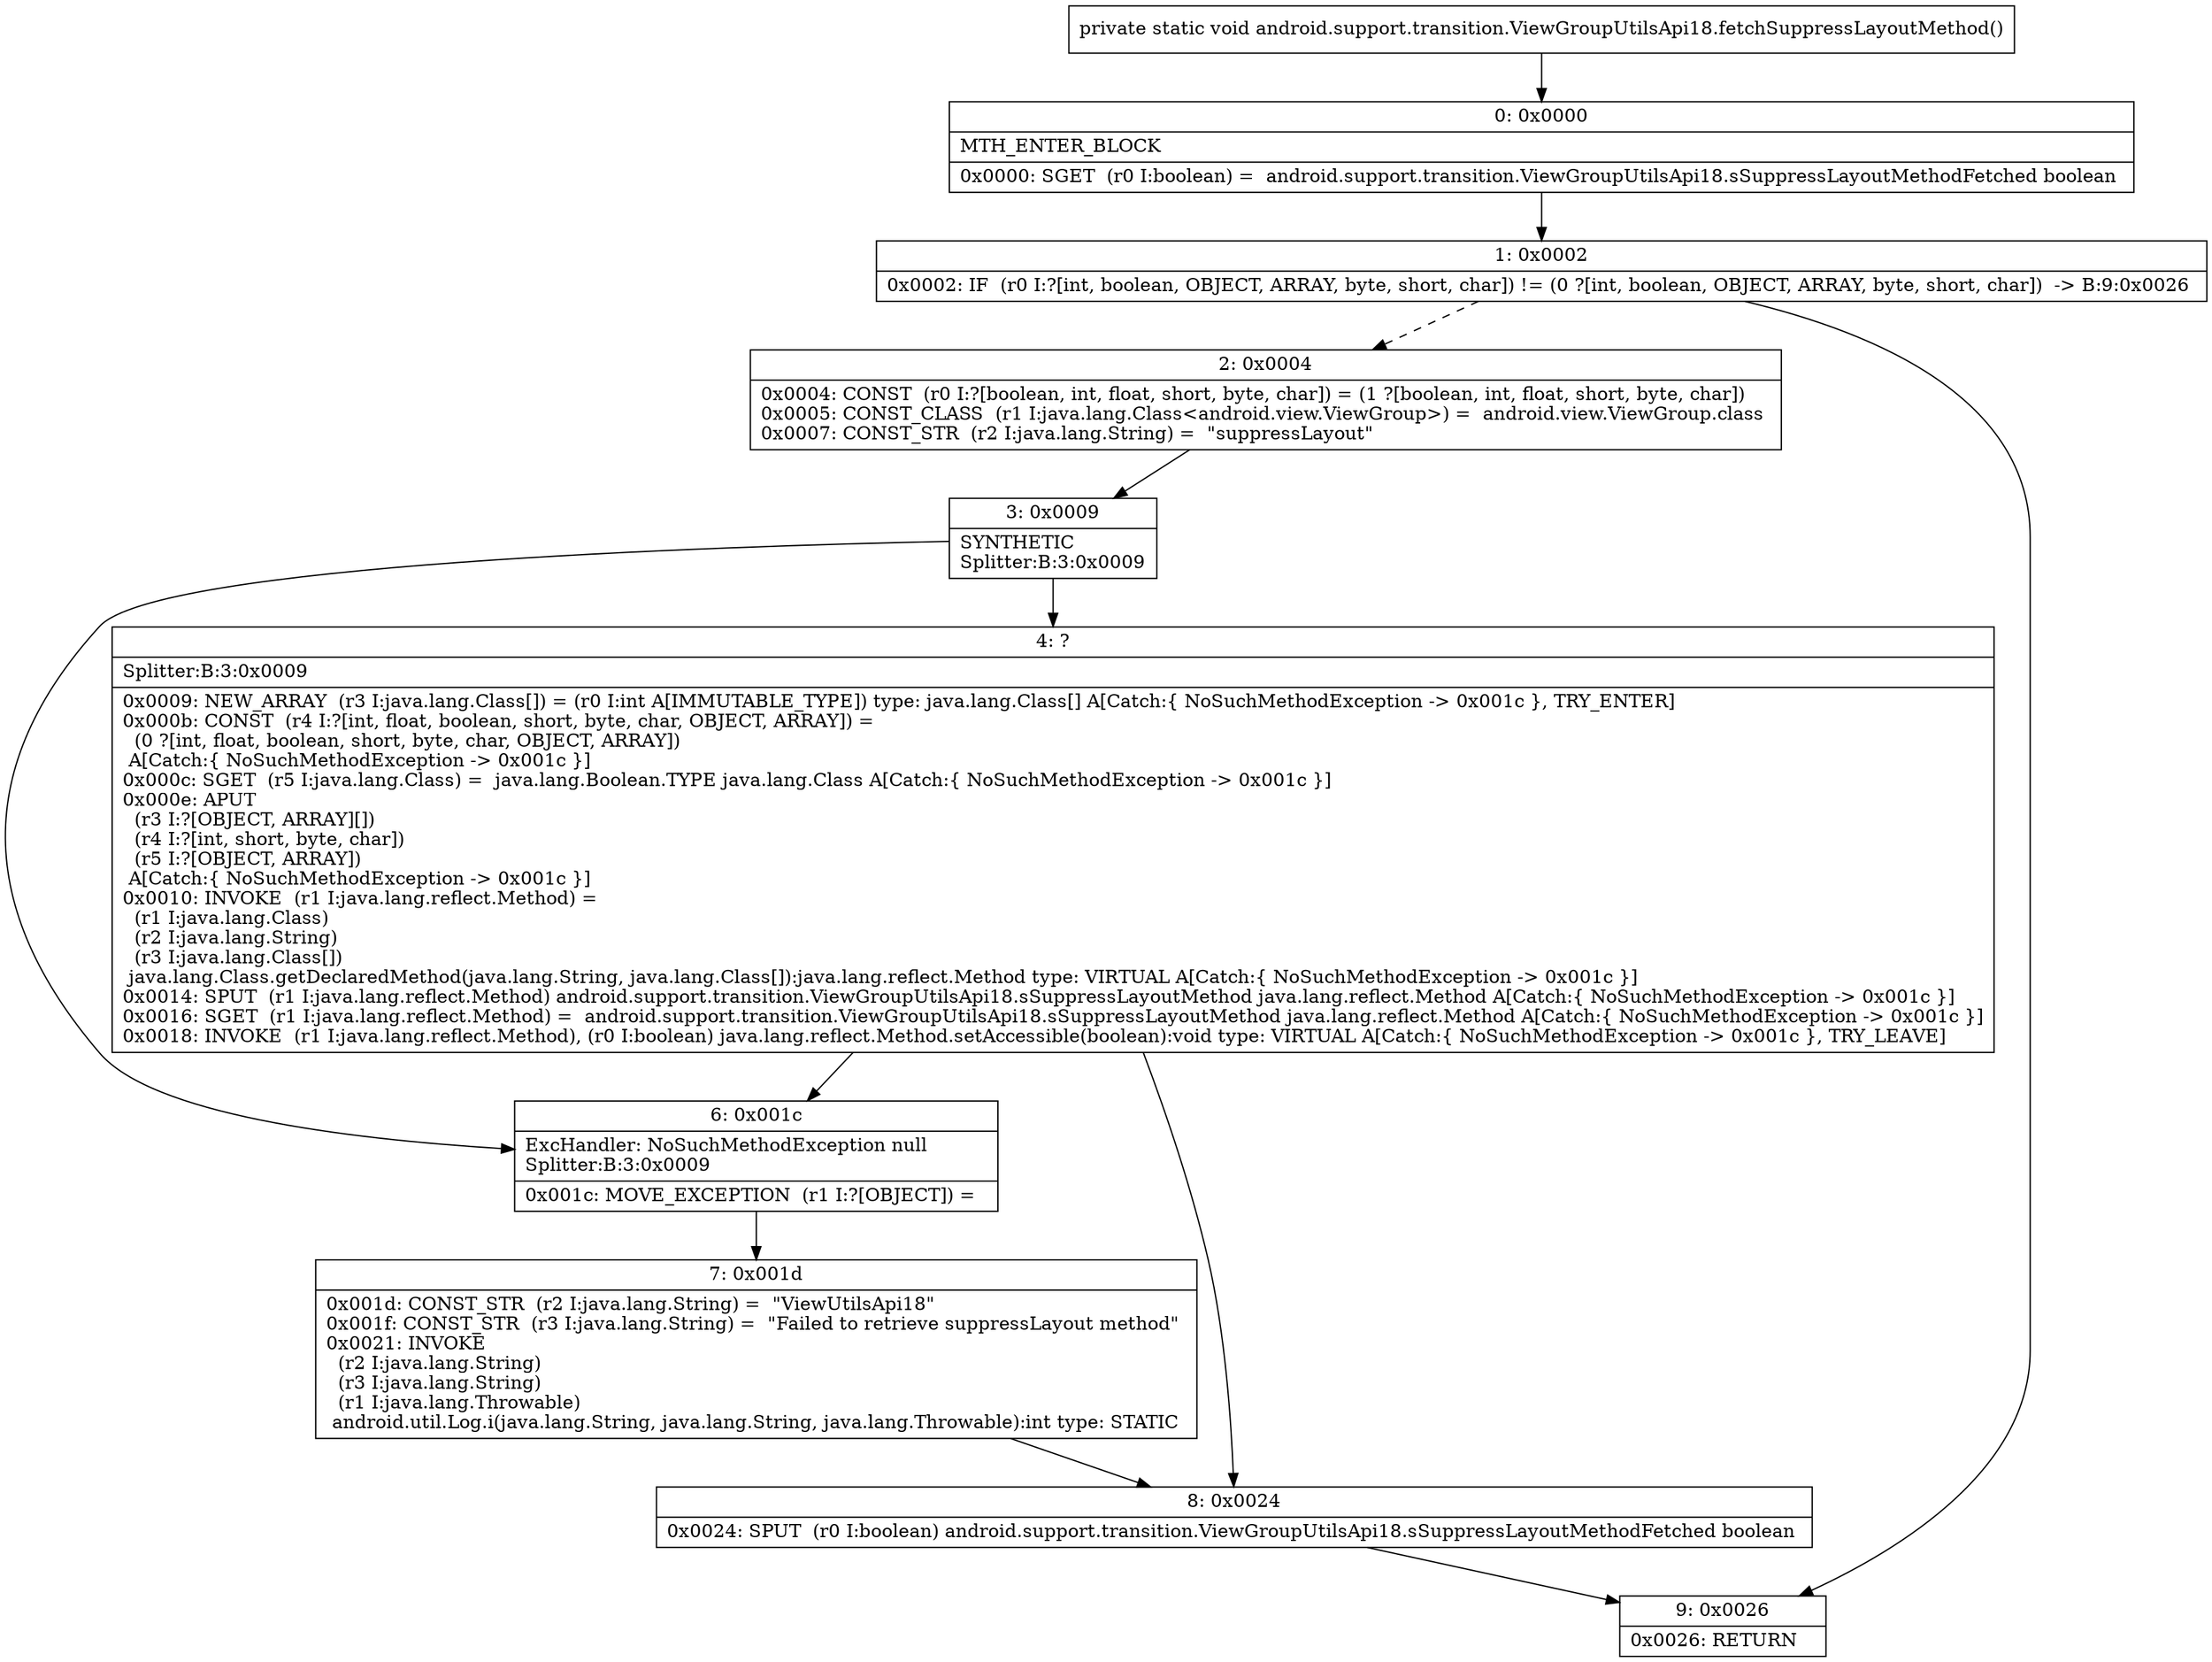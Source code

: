 digraph "CFG forandroid.support.transition.ViewGroupUtilsApi18.fetchSuppressLayoutMethod()V" {
Node_0 [shape=record,label="{0\:\ 0x0000|MTH_ENTER_BLOCK\l|0x0000: SGET  (r0 I:boolean) =  android.support.transition.ViewGroupUtilsApi18.sSuppressLayoutMethodFetched boolean \l}"];
Node_1 [shape=record,label="{1\:\ 0x0002|0x0002: IF  (r0 I:?[int, boolean, OBJECT, ARRAY, byte, short, char]) != (0 ?[int, boolean, OBJECT, ARRAY, byte, short, char])  \-\> B:9:0x0026 \l}"];
Node_2 [shape=record,label="{2\:\ 0x0004|0x0004: CONST  (r0 I:?[boolean, int, float, short, byte, char]) = (1 ?[boolean, int, float, short, byte, char]) \l0x0005: CONST_CLASS  (r1 I:java.lang.Class\<android.view.ViewGroup\>) =  android.view.ViewGroup.class \l0x0007: CONST_STR  (r2 I:java.lang.String) =  \"suppressLayout\" \l}"];
Node_3 [shape=record,label="{3\:\ 0x0009|SYNTHETIC\lSplitter:B:3:0x0009\l}"];
Node_4 [shape=record,label="{4\:\ ?|Splitter:B:3:0x0009\l|0x0009: NEW_ARRAY  (r3 I:java.lang.Class[]) = (r0 I:int A[IMMUTABLE_TYPE]) type: java.lang.Class[] A[Catch:\{ NoSuchMethodException \-\> 0x001c \}, TRY_ENTER]\l0x000b: CONST  (r4 I:?[int, float, boolean, short, byte, char, OBJECT, ARRAY]) = \l  (0 ?[int, float, boolean, short, byte, char, OBJECT, ARRAY])\l A[Catch:\{ NoSuchMethodException \-\> 0x001c \}]\l0x000c: SGET  (r5 I:java.lang.Class) =  java.lang.Boolean.TYPE java.lang.Class A[Catch:\{ NoSuchMethodException \-\> 0x001c \}]\l0x000e: APUT  \l  (r3 I:?[OBJECT, ARRAY][])\l  (r4 I:?[int, short, byte, char])\l  (r5 I:?[OBJECT, ARRAY])\l A[Catch:\{ NoSuchMethodException \-\> 0x001c \}]\l0x0010: INVOKE  (r1 I:java.lang.reflect.Method) = \l  (r1 I:java.lang.Class)\l  (r2 I:java.lang.String)\l  (r3 I:java.lang.Class[])\l java.lang.Class.getDeclaredMethod(java.lang.String, java.lang.Class[]):java.lang.reflect.Method type: VIRTUAL A[Catch:\{ NoSuchMethodException \-\> 0x001c \}]\l0x0014: SPUT  (r1 I:java.lang.reflect.Method) android.support.transition.ViewGroupUtilsApi18.sSuppressLayoutMethod java.lang.reflect.Method A[Catch:\{ NoSuchMethodException \-\> 0x001c \}]\l0x0016: SGET  (r1 I:java.lang.reflect.Method) =  android.support.transition.ViewGroupUtilsApi18.sSuppressLayoutMethod java.lang.reflect.Method A[Catch:\{ NoSuchMethodException \-\> 0x001c \}]\l0x0018: INVOKE  (r1 I:java.lang.reflect.Method), (r0 I:boolean) java.lang.reflect.Method.setAccessible(boolean):void type: VIRTUAL A[Catch:\{ NoSuchMethodException \-\> 0x001c \}, TRY_LEAVE]\l}"];
Node_6 [shape=record,label="{6\:\ 0x001c|ExcHandler: NoSuchMethodException null\lSplitter:B:3:0x0009\l|0x001c: MOVE_EXCEPTION  (r1 I:?[OBJECT]) =  \l}"];
Node_7 [shape=record,label="{7\:\ 0x001d|0x001d: CONST_STR  (r2 I:java.lang.String) =  \"ViewUtilsApi18\" \l0x001f: CONST_STR  (r3 I:java.lang.String) =  \"Failed to retrieve suppressLayout method\" \l0x0021: INVOKE  \l  (r2 I:java.lang.String)\l  (r3 I:java.lang.String)\l  (r1 I:java.lang.Throwable)\l android.util.Log.i(java.lang.String, java.lang.String, java.lang.Throwable):int type: STATIC \l}"];
Node_8 [shape=record,label="{8\:\ 0x0024|0x0024: SPUT  (r0 I:boolean) android.support.transition.ViewGroupUtilsApi18.sSuppressLayoutMethodFetched boolean \l}"];
Node_9 [shape=record,label="{9\:\ 0x0026|0x0026: RETURN   \l}"];
MethodNode[shape=record,label="{private static void android.support.transition.ViewGroupUtilsApi18.fetchSuppressLayoutMethod() }"];
MethodNode -> Node_0;
Node_0 -> Node_1;
Node_1 -> Node_2[style=dashed];
Node_1 -> Node_9;
Node_2 -> Node_3;
Node_3 -> Node_4;
Node_3 -> Node_6;
Node_4 -> Node_6;
Node_4 -> Node_8;
Node_6 -> Node_7;
Node_7 -> Node_8;
Node_8 -> Node_9;
}

